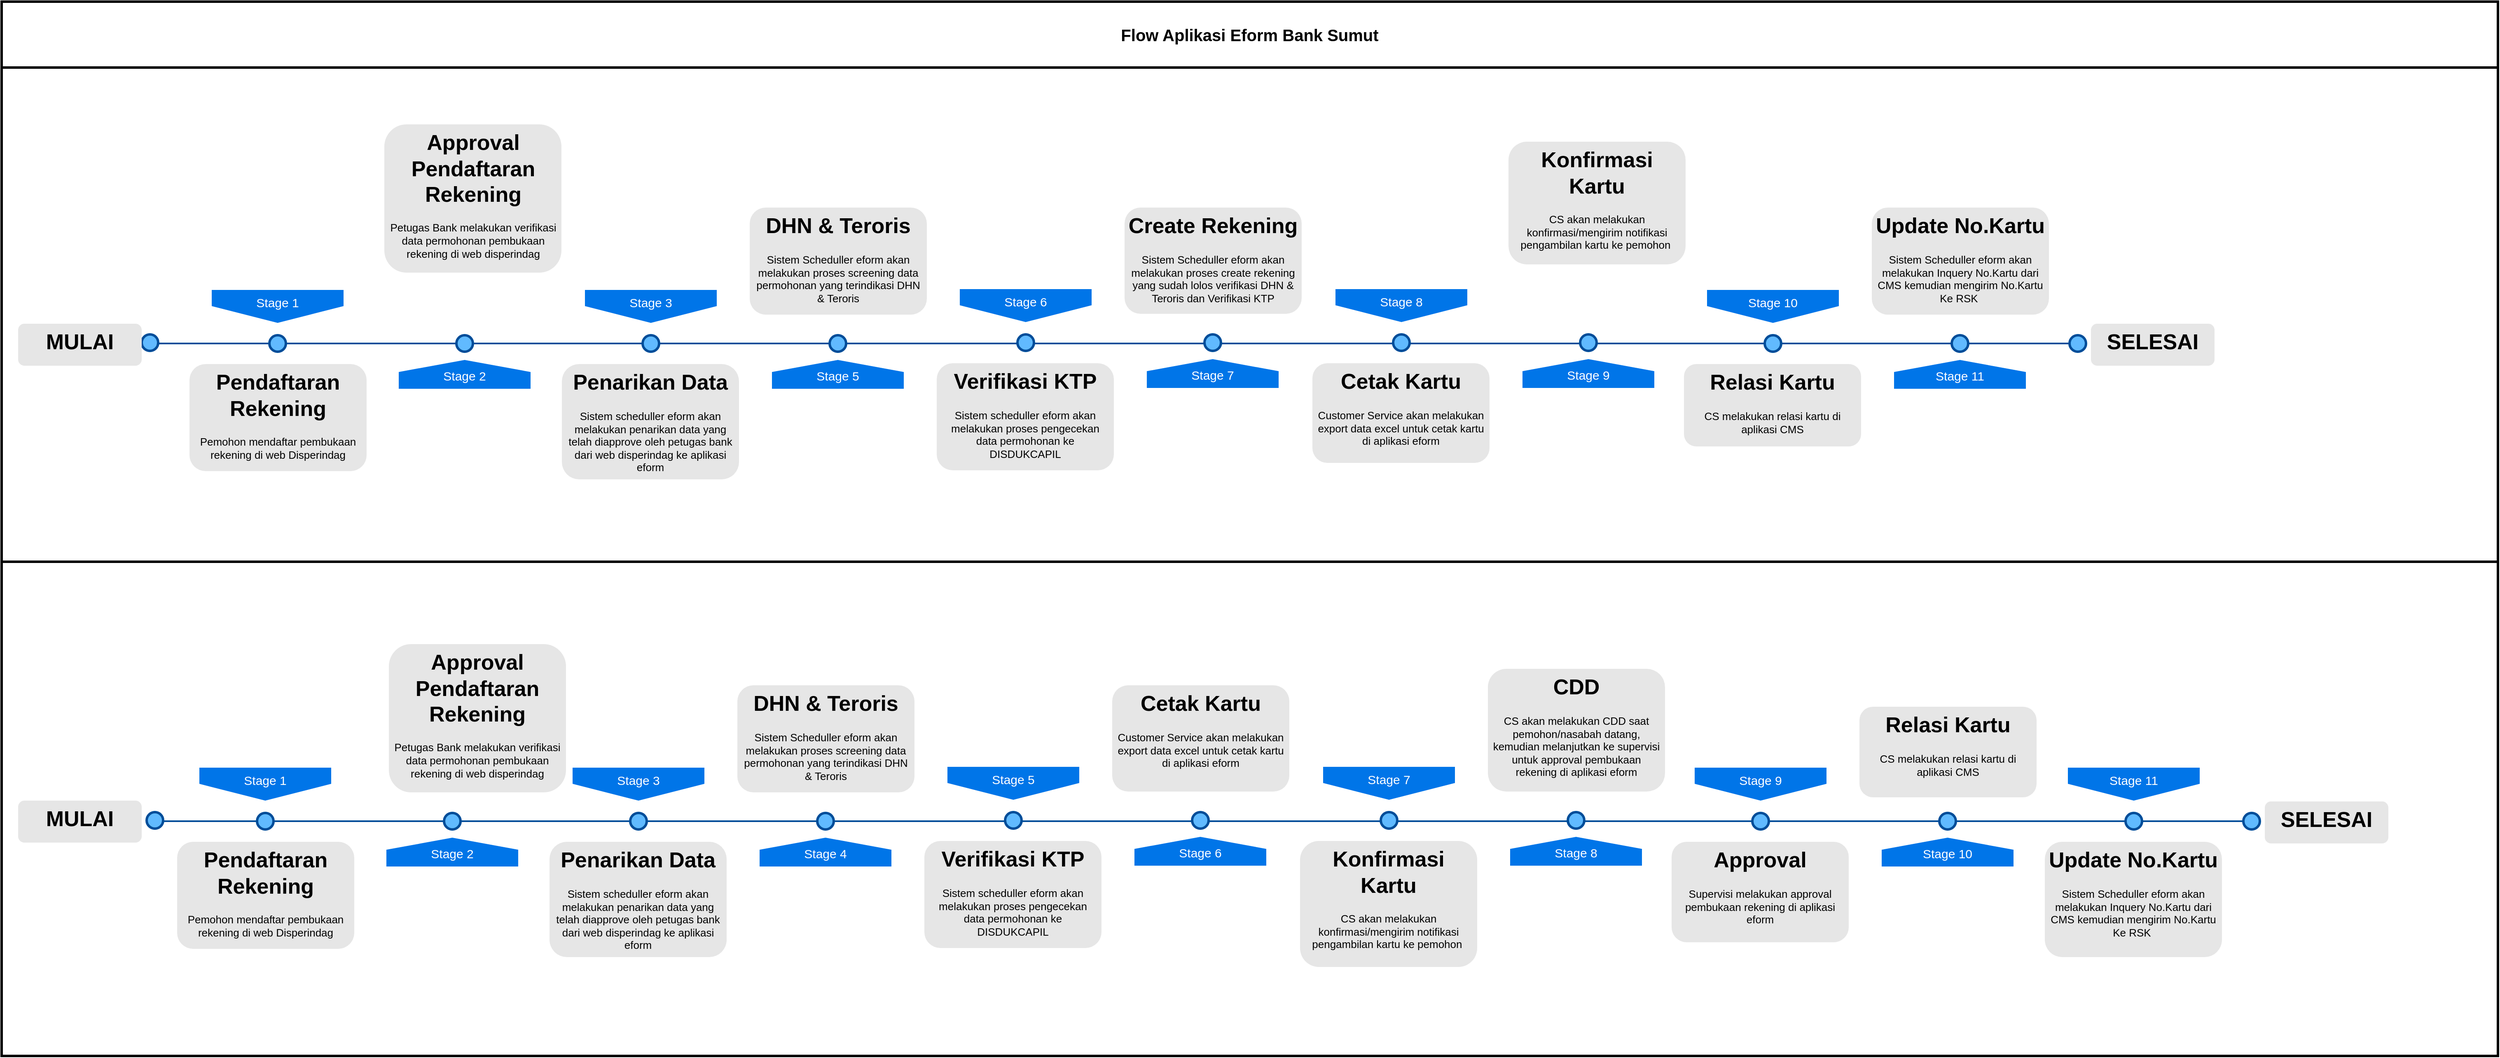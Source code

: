 <mxfile version="24.4.6" type="github">
  <diagram name="Page-1" id="82e54ff1-d628-8f03-85c4-9753963a91cd">
    <mxGraphModel dx="2567" dy="1647" grid="1" gridSize="10" guides="1" tooltips="1" connect="1" arrows="1" fold="1" page="1" pageScale="1" pageWidth="1100" pageHeight="850" background="none" math="0" shadow="0">
      <root>
        <mxCell id="0" />
        <mxCell id="1" parent="0" />
        <mxCell id="F7tV-mpWZa9fraZC_7Pp-73" value="" style="shape=table;startSize=0;container=1;collapsible=0;childLayout=tableLayout;movable=1;resizable=1;rotatable=1;deletable=1;editable=1;locked=0;connectable=1;gradientColor=none;swimlaneFillColor=none;strokeWidth=3;" vertex="1" parent="1">
          <mxGeometry width="3030" height="1280" as="geometry" />
        </mxCell>
        <mxCell id="F7tV-mpWZa9fraZC_7Pp-74" value="" style="shape=tableRow;horizontal=0;startSize=0;swimlaneHead=0;swimlaneBody=0;strokeColor=inherit;top=0;left=0;bottom=0;right=0;collapsible=0;dropTarget=0;fillColor=none;points=[[0,0.5],[1,0.5]];portConstraint=eastwest;" vertex="1" parent="F7tV-mpWZa9fraZC_7Pp-73">
          <mxGeometry width="3030" height="80" as="geometry" />
        </mxCell>
        <mxCell id="F7tV-mpWZa9fraZC_7Pp-75" value="&lt;b&gt;&lt;font style=&quot;font-size: 20px;&quot;&gt;Flow Aplikasi Eform Bank Sumut&lt;/font&gt;&lt;/b&gt;" style="shape=partialRectangle;html=1;whiteSpace=wrap;connectable=0;strokeColor=inherit;overflow=hidden;fillColor=none;top=0;left=0;bottom=0;right=0;pointerEvents=1;" vertex="1" parent="F7tV-mpWZa9fraZC_7Pp-74">
          <mxGeometry width="3030" height="80" as="geometry">
            <mxRectangle width="3030" height="80" as="alternateBounds" />
          </mxGeometry>
        </mxCell>
        <mxCell id="F7tV-mpWZa9fraZC_7Pp-76" value="" style="shape=tableRow;horizontal=0;startSize=0;swimlaneHead=0;swimlaneBody=0;strokeColor=inherit;top=0;left=0;bottom=0;right=0;collapsible=0;dropTarget=0;fillColor=none;points=[[0,0.5],[1,0.5]];portConstraint=eastwest;" vertex="1" parent="F7tV-mpWZa9fraZC_7Pp-73">
          <mxGeometry y="80" width="3030" height="600" as="geometry" />
        </mxCell>
        <mxCell id="F7tV-mpWZa9fraZC_7Pp-77" value="" style="shape=partialRectangle;html=1;whiteSpace=wrap;connectable=0;strokeColor=inherit;overflow=hidden;fillColor=none;top=0;left=0;bottom=0;right=0;pointerEvents=1;" vertex="1" parent="F7tV-mpWZa9fraZC_7Pp-76">
          <mxGeometry width="3030" height="600" as="geometry">
            <mxRectangle width="3030" height="600" as="alternateBounds" />
          </mxGeometry>
        </mxCell>
        <mxCell id="F7tV-mpWZa9fraZC_7Pp-80" value="" style="shape=tableRow;horizontal=0;startSize=0;swimlaneHead=0;swimlaneBody=0;strokeColor=inherit;top=0;left=0;bottom=0;right=0;collapsible=0;dropTarget=0;fillColor=none;points=[[0,0.5],[1,0.5]];portConstraint=eastwest;" vertex="1" parent="F7tV-mpWZa9fraZC_7Pp-73">
          <mxGeometry y="680" width="3030" height="600" as="geometry" />
        </mxCell>
        <mxCell id="F7tV-mpWZa9fraZC_7Pp-81" value="" style="shape=partialRectangle;html=1;whiteSpace=wrap;connectable=0;strokeColor=inherit;overflow=hidden;fillColor=none;top=0;left=0;bottom=0;right=0;pointerEvents=1;movable=0;resizable=0;rotatable=0;deletable=0;editable=0;locked=1;" vertex="1" parent="F7tV-mpWZa9fraZC_7Pp-80">
          <mxGeometry width="3030" height="600" as="geometry">
            <mxRectangle width="3030" height="600" as="alternateBounds" />
          </mxGeometry>
        </mxCell>
        <mxCell id="4ec97bd9e5d20128-1" value="" style="line;strokeWidth=2;html=1;fillColor=none;fontSize=28;fontColor=#004D99;strokeColor=#004D99;" parent="1" vertex="1">
          <mxGeometry x="175" y="410" width="2350" height="10" as="geometry" />
        </mxCell>
        <mxCell id="4ec97bd9e5d20128-5" value="Stage 1" style="shape=offPageConnector;whiteSpace=wrap;html=1;fillColor=#0075E8;fontSize=15;fontColor=#FFFFFF;size=0.509;verticalAlign=top;strokeColor=none;" parent="1" vertex="1">
          <mxGeometry x="255" y="350" width="160" height="40" as="geometry" />
        </mxCell>
        <mxCell id="4ec97bd9e5d20128-6" value="&lt;span&gt;Stage 3&lt;/span&gt;" style="shape=offPageConnector;whiteSpace=wrap;html=1;fillColor=#0075E8;fontSize=15;fontColor=#FFFFFF;size=0.509;verticalAlign=top;strokeColor=none;" parent="1" vertex="1">
          <mxGeometry x="708" y="350" width="160" height="40" as="geometry" />
        </mxCell>
        <mxCell id="4ec97bd9e5d20128-7" value="&lt;span&gt;Stage 2&lt;/span&gt;" style="shape=offPageConnector;whiteSpace=wrap;html=1;fillColor=#0075E8;fontSize=15;fontColor=#FFFFFF;size=0.418;flipV=1;verticalAlign=bottom;strokeColor=none;spacingBottom=4;" parent="1" vertex="1">
          <mxGeometry x="482" y="435" width="160" height="35" as="geometry" />
        </mxCell>
        <mxCell id="4ec97bd9e5d20128-8" value="&lt;span&gt;Stage 5&lt;/span&gt;" style="shape=offPageConnector;whiteSpace=wrap;html=1;fillColor=#0075E8;fontSize=15;fontColor=#FFFFFF;size=0.418;flipV=1;verticalAlign=bottom;strokeColor=none;spacingBottom=4;" parent="1" vertex="1">
          <mxGeometry x="935" y="435" width="160" height="35" as="geometry" />
        </mxCell>
        <mxCell id="4ec97bd9e5d20128-9" value="" style="ellipse;whiteSpace=wrap;html=1;fillColor=#61BAFF;fontSize=28;fontColor=#004D99;strokeWidth=3;strokeColor=#004D99;" parent="1" vertex="1">
          <mxGeometry x="325" y="405" width="20" height="20" as="geometry" />
        </mxCell>
        <mxCell id="4ec97bd9e5d20128-10" value="" style="ellipse;whiteSpace=wrap;html=1;fillColor=#61BAFF;fontSize=28;fontColor=#004D99;strokeWidth=3;strokeColor=#004D99;" parent="1" vertex="1">
          <mxGeometry x="552" y="405" width="20" height="20" as="geometry" />
        </mxCell>
        <mxCell id="4ec97bd9e5d20128-11" value="" style="ellipse;whiteSpace=wrap;html=1;fillColor=#61BAFF;fontSize=28;fontColor=#004D99;strokeWidth=3;strokeColor=#004D99;" parent="1" vertex="1">
          <mxGeometry x="778" y="405" width="20" height="20" as="geometry" />
        </mxCell>
        <mxCell id="4ec97bd9e5d20128-13" value="" style="ellipse;whiteSpace=wrap;html=1;fillColor=#61BAFF;fontSize=28;fontColor=#004D99;strokeWidth=3;strokeColor=#004D99;" parent="1" vertex="1">
          <mxGeometry x="1005" y="405" width="20" height="20" as="geometry" />
        </mxCell>
        <mxCell id="4ec97bd9e5d20128-14" value="&lt;h1&gt;Pendaftaran Rekening&lt;/h1&gt;&lt;p&gt;Pemohon mendaftar pembukaan rekening di web Disperindag&lt;/p&gt;" style="text;html=1;spacing=5;spacingTop=-20;whiteSpace=wrap;overflow=hidden;strokeColor=none;strokeWidth=3;fillColor=#E6E6E6;fontSize=13;fontColor=#000000;align=center;rounded=1;" parent="1" vertex="1">
          <mxGeometry x="228" y="440" width="215" height="130" as="geometry" />
        </mxCell>
        <mxCell id="4ec97bd9e5d20128-16" value="&lt;h1&gt;Approval Pendaftaran Rekening&lt;/h1&gt;&lt;p&gt;Petugas Bank melakukan verifikasi data permohonan pembukaan rekening di web disperindag&lt;/p&gt;" style="text;html=1;spacing=5;spacingTop=-20;whiteSpace=wrap;overflow=hidden;strokeColor=none;strokeWidth=3;fillColor=#E6E6E6;fontSize=13;fontColor=#000000;align=center;rounded=1;" parent="1" vertex="1">
          <mxGeometry x="464.5" y="149" width="215" height="180" as="geometry" />
        </mxCell>
        <mxCell id="4ec97bd9e5d20128-17" value="&lt;h1&gt;&amp;nbsp;Penarikan Data&amp;nbsp;&lt;/h1&gt;&lt;p&gt;Sistem scheduller eform akan melakukan penarikan data yang telah diapprove oleh petugas bank dari web disperindag ke aplikasi eform&lt;/p&gt;" style="text;html=1;spacing=5;spacingTop=-20;whiteSpace=wrap;overflow=hidden;strokeColor=none;strokeWidth=3;fillColor=#E6E6E6;fontSize=13;fontColor=#000000;align=center;rounded=1;" parent="1" vertex="1">
          <mxGeometry x="680" y="440" width="215" height="140" as="geometry" />
        </mxCell>
        <mxCell id="4ec97bd9e5d20128-18" value="&lt;h1&gt;DHN &amp;amp; Teroris&lt;/h1&gt;&lt;p&gt;Sistem Scheduller eform akan melakukan proses&amp;nbsp;screening data permohonan yang terindikasi DHN &amp;amp; Teroris&lt;/p&gt;" style="text;html=1;spacing=5;spacingTop=-20;whiteSpace=wrap;overflow=hidden;strokeColor=none;strokeWidth=3;fillColor=#E6E6E6;fontSize=13;fontColor=#000000;align=center;rounded=1;" parent="1" vertex="1">
          <mxGeometry x="908" y="250" width="215" height="130" as="geometry" />
        </mxCell>
        <mxCell id="F7tV-mpWZa9fraZC_7Pp-2" value="&lt;span&gt;Stage 6&lt;/span&gt;" style="shape=offPageConnector;whiteSpace=wrap;html=1;fillColor=#0075E8;fontSize=15;fontColor=#FFFFFF;size=0.509;verticalAlign=top;strokeColor=none;" vertex="1" parent="1">
          <mxGeometry x="1163" y="349" width="160" height="40" as="geometry" />
        </mxCell>
        <mxCell id="F7tV-mpWZa9fraZC_7Pp-3" value="&lt;span&gt;Stage 7&lt;/span&gt;" style="shape=offPageConnector;whiteSpace=wrap;html=1;fillColor=#0075E8;fontSize=15;fontColor=#FFFFFF;size=0.418;flipV=1;verticalAlign=bottom;strokeColor=none;spacingBottom=4;" vertex="1" parent="1">
          <mxGeometry x="1390" y="434" width="160" height="35" as="geometry" />
        </mxCell>
        <mxCell id="F7tV-mpWZa9fraZC_7Pp-4" value="" style="ellipse;whiteSpace=wrap;html=1;fillColor=#61BAFF;fontSize=28;fontColor=#004D99;strokeWidth=3;strokeColor=#004D99;" vertex="1" parent="1">
          <mxGeometry x="1233" y="404" width="20" height="20" as="geometry" />
        </mxCell>
        <mxCell id="F7tV-mpWZa9fraZC_7Pp-5" value="" style="ellipse;whiteSpace=wrap;html=1;fillColor=#61BAFF;fontSize=28;fontColor=#004D99;strokeWidth=3;strokeColor=#004D99;" vertex="1" parent="1">
          <mxGeometry x="1460" y="404" width="20" height="20" as="geometry" />
        </mxCell>
        <mxCell id="F7tV-mpWZa9fraZC_7Pp-6" value="&lt;h1&gt;&amp;nbsp;Verifikasi KTP&amp;nbsp;&lt;/h1&gt;&lt;p&gt;Sistem scheduller eform akan melakukan proses pengecekan data permohonan ke DISDUKCAPIL&lt;/p&gt;" style="text;html=1;spacing=5;spacingTop=-20;whiteSpace=wrap;overflow=hidden;strokeColor=none;strokeWidth=3;fillColor=#E6E6E6;fontSize=13;fontColor=#000000;align=center;rounded=1;" vertex="1" parent="1">
          <mxGeometry x="1135" y="439" width="215" height="130" as="geometry" />
        </mxCell>
        <mxCell id="F7tV-mpWZa9fraZC_7Pp-7" value="&lt;h1&gt;Create Rekening&lt;/h1&gt;&lt;p&gt;Sistem Scheduller eform akan melakukan proses create rekening yang sudah lolos verifikasi DHN &amp;amp; Teroris dan Verifikasi KTP&lt;/p&gt;" style="text;html=1;spacing=5;spacingTop=-20;whiteSpace=wrap;overflow=hidden;strokeColor=none;strokeWidth=3;fillColor=#E6E6E6;fontSize=13;fontColor=#000000;align=center;rounded=1;" vertex="1" parent="1">
          <mxGeometry x="1363" y="250" width="215" height="129" as="geometry" />
        </mxCell>
        <mxCell id="F7tV-mpWZa9fraZC_7Pp-8" value="&lt;span&gt;Stage 8&lt;/span&gt;" style="shape=offPageConnector;whiteSpace=wrap;html=1;fillColor=#0075E8;fontSize=15;fontColor=#FFFFFF;size=0.509;verticalAlign=top;strokeColor=none;" vertex="1" parent="1">
          <mxGeometry x="1619" y="349" width="160" height="40" as="geometry" />
        </mxCell>
        <mxCell id="F7tV-mpWZa9fraZC_7Pp-9" value="&lt;span&gt;Stage 9&lt;/span&gt;" style="shape=offPageConnector;whiteSpace=wrap;html=1;fillColor=#0075E8;fontSize=15;fontColor=#FFFFFF;size=0.418;flipV=1;verticalAlign=bottom;strokeColor=none;spacingBottom=4;" vertex="1" parent="1">
          <mxGeometry x="1846" y="434" width="160" height="35" as="geometry" />
        </mxCell>
        <mxCell id="F7tV-mpWZa9fraZC_7Pp-10" value="" style="ellipse;whiteSpace=wrap;html=1;fillColor=#61BAFF;fontSize=28;fontColor=#004D99;strokeWidth=3;strokeColor=#004D99;" vertex="1" parent="1">
          <mxGeometry x="1689" y="404" width="20" height="20" as="geometry" />
        </mxCell>
        <mxCell id="F7tV-mpWZa9fraZC_7Pp-11" value="" style="ellipse;whiteSpace=wrap;html=1;fillColor=#61BAFF;fontSize=28;fontColor=#004D99;strokeWidth=3;strokeColor=#004D99;" vertex="1" parent="1">
          <mxGeometry x="1916" y="404" width="20" height="20" as="geometry" />
        </mxCell>
        <mxCell id="F7tV-mpWZa9fraZC_7Pp-12" value="&lt;h1&gt;&amp;nbsp;Cetak Kartu&amp;nbsp;&lt;/h1&gt;&lt;p&gt;Customer Service akan melakukan export data excel untuk cetak kartu di aplikasi eform&lt;/p&gt;" style="text;html=1;spacing=5;spacingTop=-20;whiteSpace=wrap;overflow=hidden;strokeColor=none;strokeWidth=3;fillColor=#E6E6E6;fontSize=13;fontColor=#000000;align=center;rounded=1;" vertex="1" parent="1">
          <mxGeometry x="1591" y="439" width="215" height="121" as="geometry" />
        </mxCell>
        <mxCell id="F7tV-mpWZa9fraZC_7Pp-13" value="&lt;h1&gt;Konfirmasi Kartu&lt;/h1&gt;&lt;p&gt;CS akan melakukan konfirmasi/mengirim notifikasi pengambilan kartu ke pemohon&amp;nbsp;&lt;/p&gt;" style="text;html=1;spacing=5;spacingTop=-20;whiteSpace=wrap;overflow=hidden;strokeColor=none;strokeWidth=3;fillColor=#E6E6E6;fontSize=13;fontColor=#000000;align=center;rounded=1;" vertex="1" parent="1">
          <mxGeometry x="1829" y="170" width="215" height="149" as="geometry" />
        </mxCell>
        <mxCell id="F7tV-mpWZa9fraZC_7Pp-14" value="&lt;span&gt;Stage 10&lt;/span&gt;" style="shape=offPageConnector;whiteSpace=wrap;html=1;fillColor=#0075E8;fontSize=15;fontColor=#FFFFFF;size=0.509;verticalAlign=top;strokeColor=none;" vertex="1" parent="1">
          <mxGeometry x="2070" y="350" width="160" height="40" as="geometry" />
        </mxCell>
        <mxCell id="F7tV-mpWZa9fraZC_7Pp-15" value="&lt;span&gt;Stage 11&lt;/span&gt;" style="shape=offPageConnector;whiteSpace=wrap;html=1;fillColor=#0075E8;fontSize=15;fontColor=#FFFFFF;size=0.418;flipV=1;verticalAlign=bottom;strokeColor=none;spacingBottom=4;" vertex="1" parent="1">
          <mxGeometry x="2297" y="435" width="160" height="35" as="geometry" />
        </mxCell>
        <mxCell id="F7tV-mpWZa9fraZC_7Pp-16" value="" style="ellipse;whiteSpace=wrap;html=1;fillColor=#61BAFF;fontSize=28;fontColor=#004D99;strokeWidth=3;strokeColor=#004D99;" vertex="1" parent="1">
          <mxGeometry x="2140" y="405" width="20" height="20" as="geometry" />
        </mxCell>
        <mxCell id="F7tV-mpWZa9fraZC_7Pp-17" value="" style="ellipse;whiteSpace=wrap;html=1;fillColor=#61BAFF;fontSize=28;fontColor=#004D99;strokeWidth=3;strokeColor=#004D99;" vertex="1" parent="1">
          <mxGeometry x="2367" y="405" width="20" height="20" as="geometry" />
        </mxCell>
        <mxCell id="F7tV-mpWZa9fraZC_7Pp-18" value="&lt;h1&gt;&amp;nbsp;Relasi Kartu&amp;nbsp;&lt;/h1&gt;&lt;p&gt;CS melakukan relasi kartu di aplikasi CMS&lt;/p&gt;" style="text;html=1;spacing=5;spacingTop=-20;whiteSpace=wrap;overflow=hidden;strokeColor=none;strokeWidth=3;fillColor=#E6E6E6;fontSize=13;fontColor=#000000;align=center;rounded=1;" vertex="1" parent="1">
          <mxGeometry x="2042" y="440" width="215" height="100" as="geometry" />
        </mxCell>
        <mxCell id="F7tV-mpWZa9fraZC_7Pp-19" value="&lt;h1&gt;Update No.Kartu&lt;/h1&gt;&lt;p&gt;Sistem Scheduller eform akan melakukan Inquery No.Kartu dari CMS kemudian mengirim No.Kartu Ke RSK&amp;nbsp;&lt;/p&gt;" style="text;html=1;spacing=5;spacingTop=-20;whiteSpace=wrap;overflow=hidden;strokeColor=none;strokeWidth=3;fillColor=#E6E6E6;fontSize=13;fontColor=#000000;align=center;rounded=1;" vertex="1" parent="1">
          <mxGeometry x="2270" y="250" width="215" height="130" as="geometry" />
        </mxCell>
        <mxCell id="F7tV-mpWZa9fraZC_7Pp-20" value="&lt;h1&gt;SELESAI&lt;/h1&gt;" style="text;html=1;spacing=5;spacingTop=-20;whiteSpace=wrap;overflow=hidden;strokeColor=none;strokeWidth=3;fillColor=#E6E6E6;fontSize=13;fontColor=#000000;align=center;rounded=1;" vertex="1" parent="1">
          <mxGeometry x="2536" y="391" width="150" height="51" as="geometry" />
        </mxCell>
        <mxCell id="F7tV-mpWZa9fraZC_7Pp-21" value="" style="ellipse;whiteSpace=wrap;html=1;fillColor=#61BAFF;fontSize=28;fontColor=#004D99;strokeWidth=3;strokeColor=#004D99;" vertex="1" parent="1">
          <mxGeometry x="2510" y="405" width="20" height="20" as="geometry" />
        </mxCell>
        <mxCell id="F7tV-mpWZa9fraZC_7Pp-22" value="" style="ellipse;whiteSpace=wrap;html=1;fillColor=#61BAFF;fontSize=28;fontColor=#004D99;strokeWidth=3;strokeColor=#004D99;" vertex="1" parent="1">
          <mxGeometry x="170" y="404" width="20" height="20" as="geometry" />
        </mxCell>
        <mxCell id="F7tV-mpWZa9fraZC_7Pp-23" value="" style="line;strokeWidth=2;html=1;fillColor=none;fontSize=28;fontColor=#004D99;strokeColor=#004D99;" vertex="1" parent="1">
          <mxGeometry x="181" y="990" width="2550" height="10" as="geometry" />
        </mxCell>
        <mxCell id="F7tV-mpWZa9fraZC_7Pp-24" value="Stage 1" style="shape=offPageConnector;whiteSpace=wrap;html=1;fillColor=#0075E8;fontSize=15;fontColor=#FFFFFF;size=0.509;verticalAlign=top;strokeColor=none;" vertex="1" parent="1">
          <mxGeometry x="240" y="930" width="160" height="40" as="geometry" />
        </mxCell>
        <mxCell id="F7tV-mpWZa9fraZC_7Pp-25" value="&lt;span&gt;Stage 3&lt;/span&gt;" style="shape=offPageConnector;whiteSpace=wrap;html=1;fillColor=#0075E8;fontSize=15;fontColor=#FFFFFF;size=0.509;verticalAlign=top;strokeColor=none;" vertex="1" parent="1">
          <mxGeometry x="693" y="930" width="160" height="40" as="geometry" />
        </mxCell>
        <mxCell id="F7tV-mpWZa9fraZC_7Pp-26" value="&lt;span&gt;Stage 2&lt;/span&gt;" style="shape=offPageConnector;whiteSpace=wrap;html=1;fillColor=#0075E8;fontSize=15;fontColor=#FFFFFF;size=0.418;flipV=1;verticalAlign=bottom;strokeColor=none;spacingBottom=4;" vertex="1" parent="1">
          <mxGeometry x="467" y="1015" width="160" height="35" as="geometry" />
        </mxCell>
        <mxCell id="F7tV-mpWZa9fraZC_7Pp-27" value="&lt;span&gt;Stage 4&lt;/span&gt;" style="shape=offPageConnector;whiteSpace=wrap;html=1;fillColor=#0075E8;fontSize=15;fontColor=#FFFFFF;size=0.418;flipV=1;verticalAlign=bottom;strokeColor=none;spacingBottom=4;" vertex="1" parent="1">
          <mxGeometry x="920" y="1015" width="160" height="35" as="geometry" />
        </mxCell>
        <mxCell id="F7tV-mpWZa9fraZC_7Pp-28" value="" style="ellipse;whiteSpace=wrap;html=1;fillColor=#61BAFF;fontSize=28;fontColor=#004D99;strokeWidth=3;strokeColor=#004D99;" vertex="1" parent="1">
          <mxGeometry x="310" y="985" width="20" height="20" as="geometry" />
        </mxCell>
        <mxCell id="F7tV-mpWZa9fraZC_7Pp-29" value="" style="ellipse;whiteSpace=wrap;html=1;fillColor=#61BAFF;fontSize=28;fontColor=#004D99;strokeWidth=3;strokeColor=#004D99;" vertex="1" parent="1">
          <mxGeometry x="537" y="985" width="20" height="20" as="geometry" />
        </mxCell>
        <mxCell id="F7tV-mpWZa9fraZC_7Pp-30" value="" style="ellipse;whiteSpace=wrap;html=1;fillColor=#61BAFF;fontSize=28;fontColor=#004D99;strokeWidth=3;strokeColor=#004D99;" vertex="1" parent="1">
          <mxGeometry x="763" y="985" width="20" height="20" as="geometry" />
        </mxCell>
        <mxCell id="F7tV-mpWZa9fraZC_7Pp-31" value="" style="ellipse;whiteSpace=wrap;html=1;fillColor=#61BAFF;fontSize=28;fontColor=#004D99;strokeWidth=3;strokeColor=#004D99;" vertex="1" parent="1">
          <mxGeometry x="990" y="985" width="20" height="20" as="geometry" />
        </mxCell>
        <mxCell id="F7tV-mpWZa9fraZC_7Pp-32" value="&lt;h1&gt;Pendaftaran Rekening&lt;/h1&gt;&lt;p&gt;Pemohon mendaftar pembukaan rekening di web Disperindag&lt;/p&gt;" style="text;html=1;spacing=5;spacingTop=-20;whiteSpace=wrap;overflow=hidden;strokeColor=none;strokeWidth=3;fillColor=#E6E6E6;fontSize=13;fontColor=#000000;align=center;rounded=1;" vertex="1" parent="1">
          <mxGeometry x="213" y="1020" width="215" height="130" as="geometry" />
        </mxCell>
        <mxCell id="F7tV-mpWZa9fraZC_7Pp-33" value="&lt;h1&gt;Approval Pendaftaran Rekening&lt;/h1&gt;&lt;p&gt;Petugas Bank melakukan verifikasi data permohonan pembukaan rekening di web disperindag&lt;/p&gt;" style="text;html=1;spacing=5;spacingTop=-20;whiteSpace=wrap;overflow=hidden;strokeColor=none;strokeWidth=3;fillColor=#E6E6E6;fontSize=13;fontColor=#000000;align=center;rounded=1;" vertex="1" parent="1">
          <mxGeometry x="470" y="780" width="215" height="180" as="geometry" />
        </mxCell>
        <mxCell id="F7tV-mpWZa9fraZC_7Pp-34" value="&lt;h1&gt;&amp;nbsp;Penarikan Data&amp;nbsp;&lt;/h1&gt;&lt;p&gt;Sistem scheduller eform akan melakukan penarikan data yang telah diapprove oleh petugas bank dari web disperindag ke aplikasi eform&lt;/p&gt;" style="text;html=1;spacing=5;spacingTop=-20;whiteSpace=wrap;overflow=hidden;strokeColor=none;strokeWidth=3;fillColor=#E6E6E6;fontSize=13;fontColor=#000000;align=center;rounded=1;" vertex="1" parent="1">
          <mxGeometry x="665" y="1020" width="215" height="140" as="geometry" />
        </mxCell>
        <mxCell id="F7tV-mpWZa9fraZC_7Pp-35" value="&lt;h1&gt;DHN &amp;amp; Teroris&lt;/h1&gt;&lt;p&gt;Sistem Scheduller eform akan melakukan proses&amp;nbsp;screening data permohonan yang terindikasi DHN &amp;amp; Teroris&lt;/p&gt;" style="text;html=1;spacing=5;spacingTop=-20;whiteSpace=wrap;overflow=hidden;strokeColor=none;strokeWidth=3;fillColor=#E6E6E6;fontSize=13;fontColor=#000000;align=center;rounded=1;" vertex="1" parent="1">
          <mxGeometry x="893" y="830" width="215" height="130" as="geometry" />
        </mxCell>
        <mxCell id="F7tV-mpWZa9fraZC_7Pp-36" value="&lt;span&gt;Stage 5&lt;/span&gt;" style="shape=offPageConnector;whiteSpace=wrap;html=1;fillColor=#0075E8;fontSize=15;fontColor=#FFFFFF;size=0.509;verticalAlign=top;strokeColor=none;" vertex="1" parent="1">
          <mxGeometry x="1148" y="929" width="160" height="40" as="geometry" />
        </mxCell>
        <mxCell id="F7tV-mpWZa9fraZC_7Pp-37" value="&lt;span&gt;Stage 6&lt;/span&gt;" style="shape=offPageConnector;whiteSpace=wrap;html=1;fillColor=#0075E8;fontSize=15;fontColor=#FFFFFF;size=0.418;flipV=1;verticalAlign=bottom;strokeColor=none;spacingBottom=4;" vertex="1" parent="1">
          <mxGeometry x="1375" y="1014" width="160" height="35" as="geometry" />
        </mxCell>
        <mxCell id="F7tV-mpWZa9fraZC_7Pp-38" value="" style="ellipse;whiteSpace=wrap;html=1;fillColor=#61BAFF;fontSize=28;fontColor=#004D99;strokeWidth=3;strokeColor=#004D99;" vertex="1" parent="1">
          <mxGeometry x="1218" y="984" width="20" height="20" as="geometry" />
        </mxCell>
        <mxCell id="F7tV-mpWZa9fraZC_7Pp-39" value="" style="ellipse;whiteSpace=wrap;html=1;fillColor=#61BAFF;fontSize=28;fontColor=#004D99;strokeWidth=3;strokeColor=#004D99;" vertex="1" parent="1">
          <mxGeometry x="1445" y="984" width="20" height="20" as="geometry" />
        </mxCell>
        <mxCell id="F7tV-mpWZa9fraZC_7Pp-40" value="&lt;h1&gt;&amp;nbsp;Verifikasi KTP&amp;nbsp;&lt;/h1&gt;&lt;p&gt;Sistem scheduller eform akan melakukan proses pengecekan data permohonan ke DISDUKCAPIL&lt;/p&gt;" style="text;html=1;spacing=5;spacingTop=-20;whiteSpace=wrap;overflow=hidden;strokeColor=none;strokeWidth=3;fillColor=#E6E6E6;fontSize=13;fontColor=#000000;align=center;rounded=1;" vertex="1" parent="1">
          <mxGeometry x="1120" y="1019" width="215" height="130" as="geometry" />
        </mxCell>
        <mxCell id="F7tV-mpWZa9fraZC_7Pp-41" value="&lt;h1&gt;&amp;nbsp;Cetak Kartu&amp;nbsp;&lt;/h1&gt;&lt;h1&gt;&lt;p style=&quot;font-size: 13px; font-weight: 400;&quot;&gt;Customer Service akan melakukan export data excel untuk cetak kartu di aplikasi eform&lt;/p&gt;&lt;/h1&gt;" style="text;html=1;spacing=5;spacingTop=-20;whiteSpace=wrap;overflow=hidden;strokeColor=none;strokeWidth=3;fillColor=#E6E6E6;fontSize=13;fontColor=#000000;align=center;rounded=1;" vertex="1" parent="1">
          <mxGeometry x="1348" y="830" width="215" height="129" as="geometry" />
        </mxCell>
        <mxCell id="F7tV-mpWZa9fraZC_7Pp-42" value="&lt;span&gt;Stage 7&lt;/span&gt;" style="shape=offPageConnector;whiteSpace=wrap;html=1;fillColor=#0075E8;fontSize=15;fontColor=#FFFFFF;size=0.509;verticalAlign=top;strokeColor=none;" vertex="1" parent="1">
          <mxGeometry x="1604" y="929" width="160" height="40" as="geometry" />
        </mxCell>
        <mxCell id="F7tV-mpWZa9fraZC_7Pp-43" value="&lt;span&gt;Stage 8&lt;/span&gt;" style="shape=offPageConnector;whiteSpace=wrap;html=1;fillColor=#0075E8;fontSize=15;fontColor=#FFFFFF;size=0.418;flipV=1;verticalAlign=bottom;strokeColor=none;spacingBottom=4;" vertex="1" parent="1">
          <mxGeometry x="1831" y="1014" width="160" height="35" as="geometry" />
        </mxCell>
        <mxCell id="F7tV-mpWZa9fraZC_7Pp-44" value="" style="ellipse;whiteSpace=wrap;html=1;fillColor=#61BAFF;fontSize=28;fontColor=#004D99;strokeWidth=3;strokeColor=#004D99;" vertex="1" parent="1">
          <mxGeometry x="1674" y="984" width="20" height="20" as="geometry" />
        </mxCell>
        <mxCell id="F7tV-mpWZa9fraZC_7Pp-45" value="" style="ellipse;whiteSpace=wrap;html=1;fillColor=#61BAFF;fontSize=28;fontColor=#004D99;strokeWidth=3;strokeColor=#004D99;" vertex="1" parent="1">
          <mxGeometry x="1901" y="984" width="20" height="20" as="geometry" />
        </mxCell>
        <mxCell id="F7tV-mpWZa9fraZC_7Pp-46" value="&lt;h1&gt;Konfirmasi Kartu&lt;/h1&gt;&lt;h1&gt;&lt;p style=&quot;font-size: 13px; font-weight: 400;&quot;&gt;CS akan melakukan konfirmasi/mengirim notifikasi pengambilan kartu ke pemohon&amp;nbsp;&lt;/p&gt;&lt;/h1&gt;" style="text;html=1;spacing=5;spacingTop=-20;whiteSpace=wrap;overflow=hidden;strokeColor=none;strokeWidth=3;fillColor=#E6E6E6;fontSize=13;fontColor=#000000;align=center;rounded=1;" vertex="1" parent="1">
          <mxGeometry x="1576" y="1019" width="215" height="153" as="geometry" />
        </mxCell>
        <mxCell id="F7tV-mpWZa9fraZC_7Pp-47" value="&lt;h1&gt;CDD&lt;/h1&gt;&lt;p&gt;CS akan melakukan CDD saat pemohon/nasabah datang, kemudian melanjutkan ke supervisi untuk approval pembukaan rekening di aplikasi eform&lt;/p&gt;" style="text;html=1;spacing=5;spacingTop=-20;whiteSpace=wrap;overflow=hidden;strokeColor=none;strokeWidth=3;fillColor=#E6E6E6;fontSize=13;fontColor=#000000;align=center;rounded=1;" vertex="1" parent="1">
          <mxGeometry x="1804" y="810" width="215" height="149" as="geometry" />
        </mxCell>
        <mxCell id="F7tV-mpWZa9fraZC_7Pp-48" value="&lt;span&gt;Stage 9&lt;/span&gt;" style="shape=offPageConnector;whiteSpace=wrap;html=1;fillColor=#0075E8;fontSize=15;fontColor=#FFFFFF;size=0.509;verticalAlign=top;strokeColor=none;" vertex="1" parent="1">
          <mxGeometry x="2055" y="930" width="160" height="40" as="geometry" />
        </mxCell>
        <mxCell id="F7tV-mpWZa9fraZC_7Pp-49" value="&lt;span&gt;Stage 10&lt;/span&gt;" style="shape=offPageConnector;whiteSpace=wrap;html=1;fillColor=#0075E8;fontSize=15;fontColor=#FFFFFF;size=0.418;flipV=1;verticalAlign=bottom;strokeColor=none;spacingBottom=4;" vertex="1" parent="1">
          <mxGeometry x="2282" y="1015" width="160" height="35" as="geometry" />
        </mxCell>
        <mxCell id="F7tV-mpWZa9fraZC_7Pp-50" value="" style="ellipse;whiteSpace=wrap;html=1;fillColor=#61BAFF;fontSize=28;fontColor=#004D99;strokeWidth=3;strokeColor=#004D99;" vertex="1" parent="1">
          <mxGeometry x="2125" y="985" width="20" height="20" as="geometry" />
        </mxCell>
        <mxCell id="F7tV-mpWZa9fraZC_7Pp-51" value="" style="ellipse;whiteSpace=wrap;html=1;fillColor=#61BAFF;fontSize=28;fontColor=#004D99;strokeWidth=3;strokeColor=#004D99;" vertex="1" parent="1">
          <mxGeometry x="2352" y="985" width="20" height="20" as="geometry" />
        </mxCell>
        <mxCell id="F7tV-mpWZa9fraZC_7Pp-52" value="&lt;h1&gt;&amp;nbsp;Approval&amp;nbsp;&lt;/h1&gt;&lt;p&gt;Supervisi melakukan approval pembukaan rekening di aplikasi eform&lt;/p&gt;" style="text;html=1;spacing=5;spacingTop=-20;whiteSpace=wrap;overflow=hidden;strokeColor=none;strokeWidth=3;fillColor=#E6E6E6;fontSize=13;fontColor=#000000;align=center;rounded=1;" vertex="1" parent="1">
          <mxGeometry x="2027" y="1020" width="215" height="122" as="geometry" />
        </mxCell>
        <mxCell id="F7tV-mpWZa9fraZC_7Pp-53" value="&lt;h1&gt;&amp;nbsp;Relasi Kartu&amp;nbsp;&lt;/h1&gt;&lt;h1&gt;&lt;p style=&quot;font-size: 13px; font-weight: 400;&quot;&gt;CS melakukan relasi kartu di aplikasi CMS&lt;/p&gt;&lt;/h1&gt;" style="text;html=1;spacing=5;spacingTop=-20;whiteSpace=wrap;overflow=hidden;strokeColor=none;strokeWidth=3;fillColor=#E6E6E6;fontSize=13;fontColor=#000000;align=center;rounded=1;" vertex="1" parent="1">
          <mxGeometry x="2255" y="856" width="215" height="110" as="geometry" />
        </mxCell>
        <mxCell id="F7tV-mpWZa9fraZC_7Pp-56" value="" style="ellipse;whiteSpace=wrap;html=1;fillColor=#61BAFF;fontSize=28;fontColor=#004D99;strokeWidth=3;strokeColor=#004D99;" vertex="1" parent="1">
          <mxGeometry x="176" y="984" width="20" height="20" as="geometry" />
        </mxCell>
        <mxCell id="F7tV-mpWZa9fraZC_7Pp-64" value="&lt;span&gt;Stage 11&lt;/span&gt;" style="shape=offPageConnector;whiteSpace=wrap;html=1;fillColor=#0075E8;fontSize=15;fontColor=#FFFFFF;size=0.509;verticalAlign=top;strokeColor=none;" vertex="1" parent="1">
          <mxGeometry x="2508" y="930" width="160" height="40" as="geometry" />
        </mxCell>
        <mxCell id="F7tV-mpWZa9fraZC_7Pp-66" value="" style="ellipse;whiteSpace=wrap;html=1;fillColor=#61BAFF;fontSize=28;fontColor=#004D99;strokeWidth=3;strokeColor=#004D99;" vertex="1" parent="1">
          <mxGeometry x="2578" y="985" width="20" height="20" as="geometry" />
        </mxCell>
        <mxCell id="F7tV-mpWZa9fraZC_7Pp-68" value="&lt;h1&gt;Update No.Kartu&lt;/h1&gt;&lt;h1&gt;&lt;p style=&quot;font-size: 13px; font-weight: 400;&quot;&gt;Sistem Scheduller eform akan melakukan Inquery No.Kartu dari CMS kemudian mengirim No.Kartu Ke RSK&amp;nbsp;&lt;/p&gt;&lt;/h1&gt;" style="text;html=1;spacing=5;spacingTop=-20;whiteSpace=wrap;overflow=hidden;strokeColor=none;strokeWidth=3;fillColor=#E6E6E6;fontSize=13;fontColor=#000000;align=center;rounded=1;" vertex="1" parent="1">
          <mxGeometry x="2480" y="1020" width="215" height="140" as="geometry" />
        </mxCell>
        <mxCell id="F7tV-mpWZa9fraZC_7Pp-70" value="&lt;h1&gt;SELESAI&lt;/h1&gt;" style="text;html=1;spacing=5;spacingTop=-20;whiteSpace=wrap;overflow=hidden;strokeColor=none;strokeWidth=3;fillColor=#E6E6E6;fontSize=13;fontColor=#000000;align=center;rounded=1;" vertex="1" parent="1">
          <mxGeometry x="2747" y="971" width="150" height="51" as="geometry" />
        </mxCell>
        <mxCell id="F7tV-mpWZa9fraZC_7Pp-71" value="" style="ellipse;whiteSpace=wrap;html=1;fillColor=#61BAFF;fontSize=28;fontColor=#004D99;strokeWidth=3;strokeColor=#004D99;" vertex="1" parent="1">
          <mxGeometry x="2721" y="985" width="20" height="20" as="geometry" />
        </mxCell>
        <mxCell id="F7tV-mpWZa9fraZC_7Pp-82" value="&lt;h1&gt;MULAI&lt;/h1&gt;&lt;div&gt;&lt;br&gt;&lt;/div&gt;" style="text;html=1;spacing=5;spacingTop=-20;whiteSpace=wrap;overflow=hidden;strokeColor=none;strokeWidth=3;fillColor=#E6E6E6;fontSize=13;fontColor=#000000;align=center;rounded=1;" vertex="1" parent="1">
          <mxGeometry x="20" y="391" width="150" height="51" as="geometry" />
        </mxCell>
        <mxCell id="F7tV-mpWZa9fraZC_7Pp-83" value="&lt;h1&gt;MULAI&lt;/h1&gt;&lt;div&gt;&lt;br&gt;&lt;/div&gt;" style="text;html=1;spacing=5;spacingTop=-20;whiteSpace=wrap;overflow=hidden;strokeColor=none;strokeWidth=3;fillColor=#E6E6E6;fontSize=13;fontColor=#000000;align=center;rounded=1;" vertex="1" parent="1">
          <mxGeometry x="20" y="970" width="150" height="51" as="geometry" />
        </mxCell>
      </root>
    </mxGraphModel>
  </diagram>
</mxfile>
